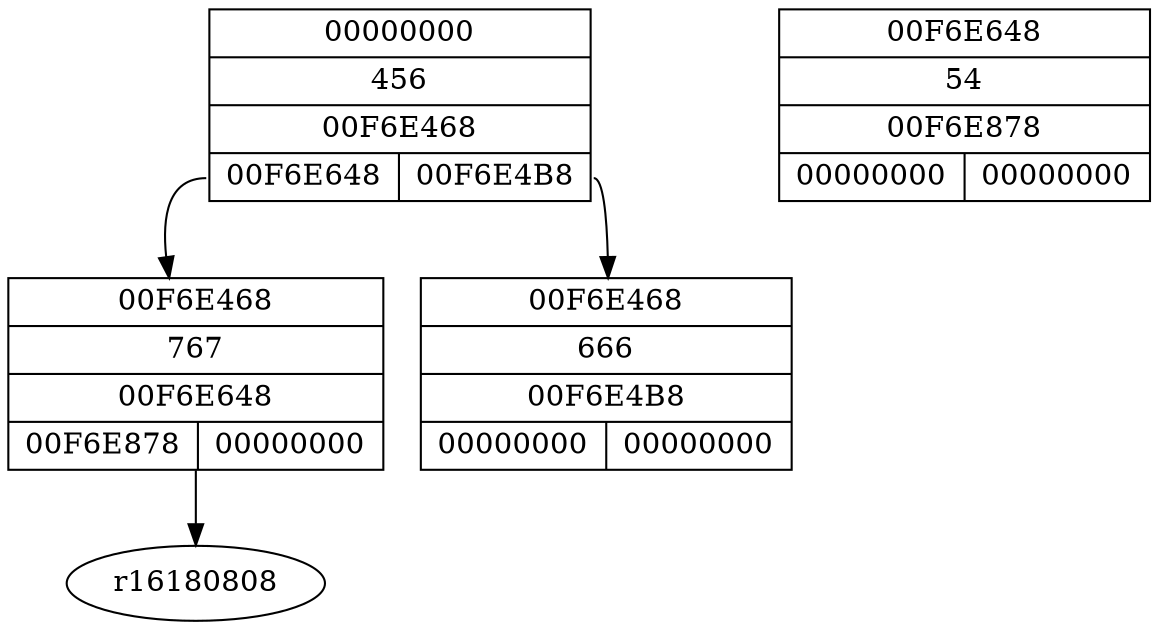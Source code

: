 digraph ge
{
 16180328 [shape = record, label = " {00000000 | 456 | 00F6E468 | {<l> 00F6E648 | <r> 00F6E4B8 }} "];
16180328:<l> -> 16180808;
 16180328:<r> -> 16180408;
16180808 [shape = record, label = " {00F6E468 | 767 | 00F6E648 | {<l> 00F6E878 | <r> 00000000 }} "];
pos16180808[shape = none, label = ""];
 16180808:<pos> -> r16180808[style = ""];
16181368 [shape = record, label = " {00F6E648 | 54 | 00F6E878 | {<l> 00000000 | <r> 00000000 }} "];
16180408 [shape = record, label = " {00F6E468 | 666 | 00F6E4B8 | {<l> 00000000 | <r> 00000000 }} "];
}
